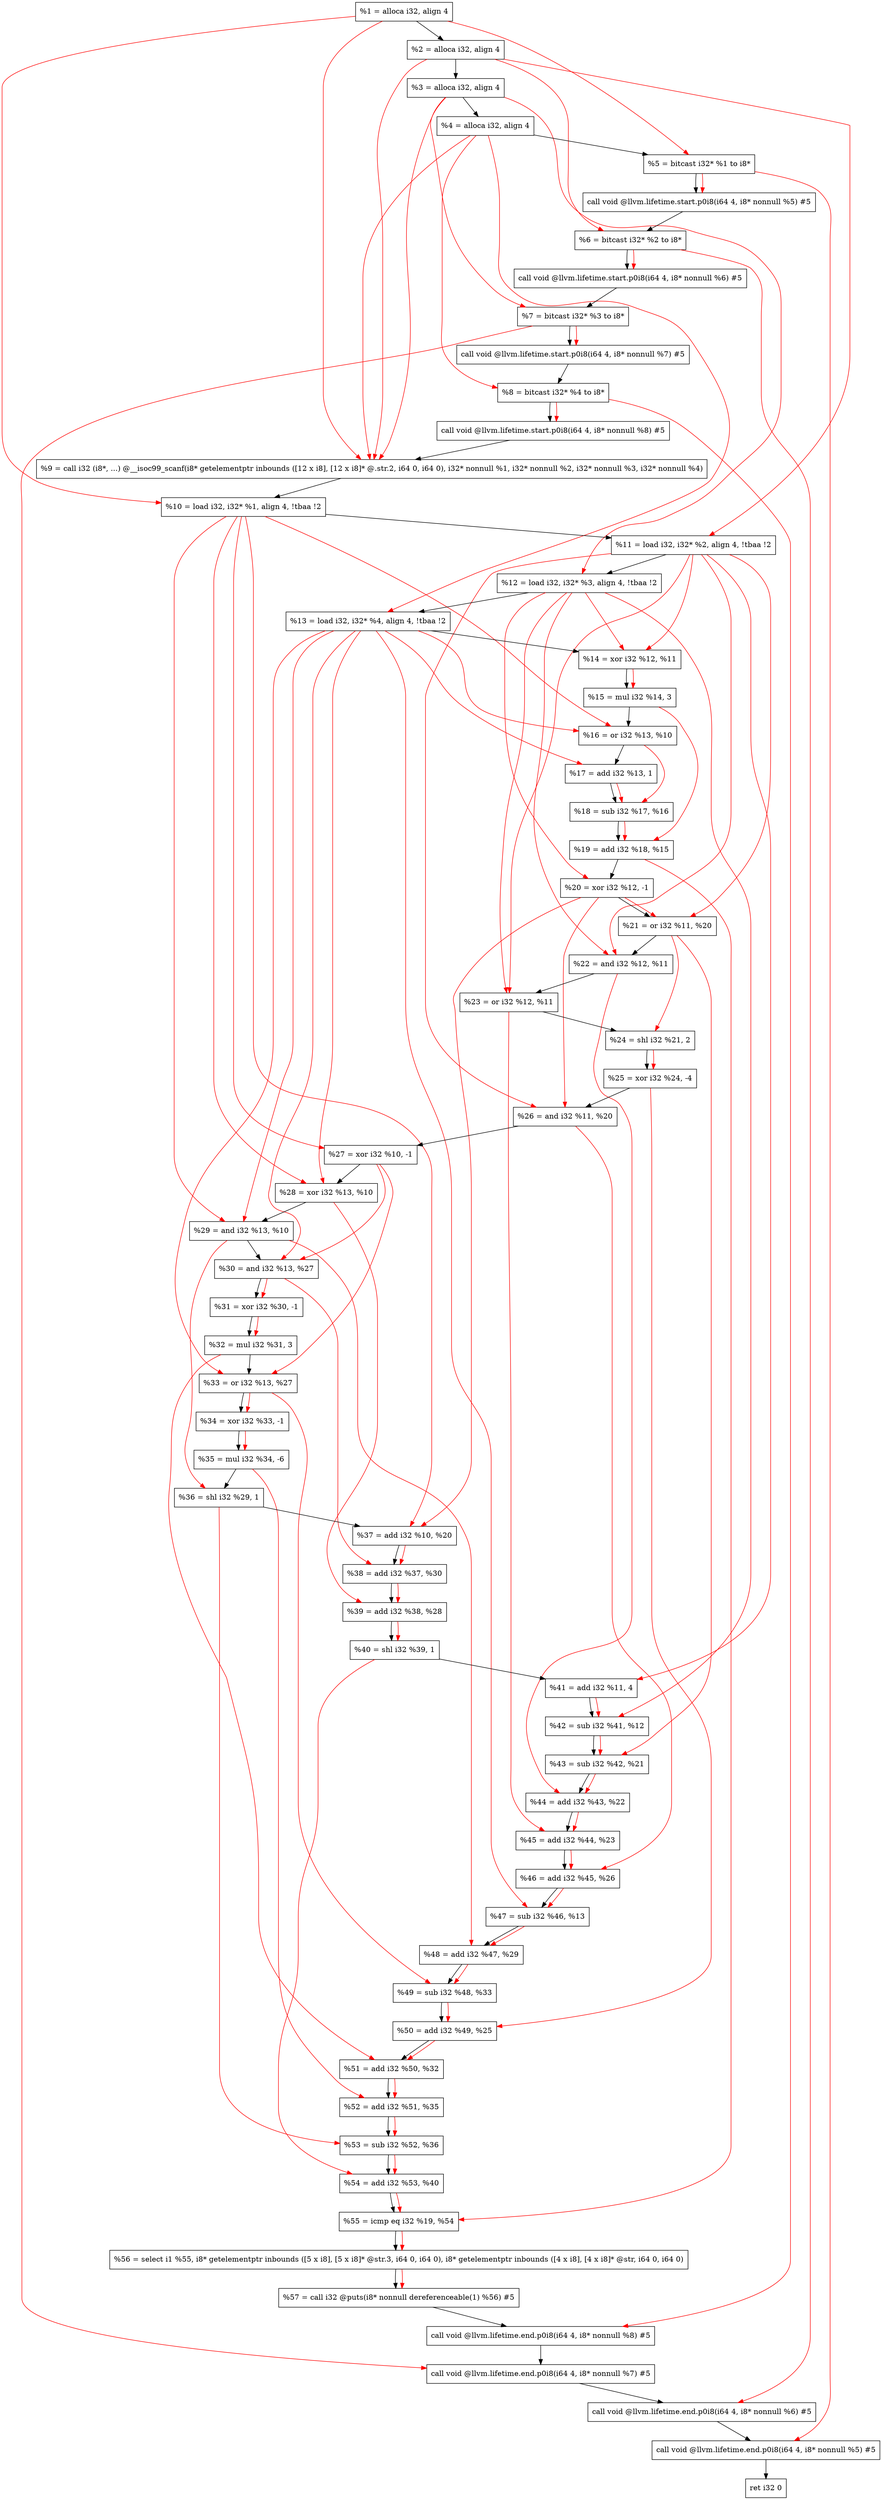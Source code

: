 digraph "DFG for'main' function" {
	Node0x1c45e68[shape=record, label="  %1 = alloca i32, align 4"];
	Node0x1c45ee8[shape=record, label="  %2 = alloca i32, align 4"];
	Node0x1c45f78[shape=record, label="  %3 = alloca i32, align 4"];
	Node0x1c45fd8[shape=record, label="  %4 = alloca i32, align 4"];
	Node0x1c46088[shape=record, label="  %5 = bitcast i32* %1 to i8*"];
	Node0x1c464b8[shape=record, label="  call void @llvm.lifetime.start.p0i8(i64 4, i8* nonnull %5) #5"];
	Node0x1c46598[shape=record, label="  %6 = bitcast i32* %2 to i8*"];
	Node0x1c46698[shape=record, label="  call void @llvm.lifetime.start.p0i8(i64 4, i8* nonnull %6) #5"];
	Node0x1c46758[shape=record, label="  %7 = bitcast i32* %3 to i8*"];
	Node0x1c46808[shape=record, label="  call void @llvm.lifetime.start.p0i8(i64 4, i8* nonnull %7) #5"];
	Node0x1c468c8[shape=record, label="  %8 = bitcast i32* %4 to i8*"];
	Node0x1c46978[shape=record, label="  call void @llvm.lifetime.start.p0i8(i64 4, i8* nonnull %8) #5"];
	Node0x1c40bd0[shape=record, label="  %9 = call i32 (i8*, ...) @__isoc99_scanf(i8* getelementptr inbounds ([12 x i8], [12 x i8]* @.str.2, i64 0, i64 0), i32* nonnull %1, i32* nonnull %2, i32* nonnull %3, i32* nonnull %4)"];
	Node0x1c46b78[shape=record, label="  %10 = load i32, i32* %1, align 4, !tbaa !2"];
	Node0x1c47ae8[shape=record, label="  %11 = load i32, i32* %2, align 4, !tbaa !2"];
	Node0x1c48158[shape=record, label="  %12 = load i32, i32* %3, align 4, !tbaa !2"];
	Node0x1c481b8[shape=record, label="  %13 = load i32, i32* %4, align 4, !tbaa !2"];
	Node0x1c48230[shape=record, label="  %14 = xor i32 %12, %11"];
	Node0x1c482a0[shape=record, label="  %15 = mul i32 %14, 3"];
	Node0x1c48310[shape=record, label="  %16 = or i32 %13, %10"];
	Node0x1c48380[shape=record, label="  %17 = add i32 %13, 1"];
	Node0x1c483f0[shape=record, label="  %18 = sub i32 %17, %16"];
	Node0x1c48460[shape=record, label="  %19 = add i32 %18, %15"];
	Node0x1c484d0[shape=record, label="  %20 = xor i32 %12, -1"];
	Node0x1c48540[shape=record, label="  %21 = or i32 %11, %20"];
	Node0x1c485b0[shape=record, label="  %22 = and i32 %12, %11"];
	Node0x1c48620[shape=record, label="  %23 = or i32 %12, %11"];
	Node0x1c48690[shape=record, label="  %24 = shl i32 %21, 2"];
	Node0x1c48700[shape=record, label="  %25 = xor i32 %24, -4"];
	Node0x1c48770[shape=record, label="  %26 = and i32 %11, %20"];
	Node0x1c487e0[shape=record, label="  %27 = xor i32 %10, -1"];
	Node0x1c48850[shape=record, label="  %28 = xor i32 %13, %10"];
	Node0x1c488c0[shape=record, label="  %29 = and i32 %13, %10"];
	Node0x1c48930[shape=record, label="  %30 = and i32 %13, %27"];
	Node0x1c489a0[shape=record, label="  %31 = xor i32 %30, -1"];
	Node0x1c48a10[shape=record, label="  %32 = mul i32 %31, 3"];
	Node0x1c48a80[shape=record, label="  %33 = or i32 %13, %27"];
	Node0x1c48af0[shape=record, label="  %34 = xor i32 %33, -1"];
	Node0x1c48b60[shape=record, label="  %35 = mul i32 %34, -6"];
	Node0x1c48bd0[shape=record, label="  %36 = shl i32 %29, 1"];
	Node0x1c48c40[shape=record, label="  %37 = add i32 %10, %20"];
	Node0x1c48cb0[shape=record, label="  %38 = add i32 %37, %30"];
	Node0x1c48d20[shape=record, label="  %39 = add i32 %38, %28"];
	Node0x1c48d90[shape=record, label="  %40 = shl i32 %39, 1"];
	Node0x1c48e00[shape=record, label="  %41 = add i32 %11, 4"];
	Node0x1c48e70[shape=record, label="  %42 = sub i32 %41, %12"];
	Node0x1c48ee0[shape=record, label="  %43 = sub i32 %42, %21"];
	Node0x1c48f50[shape=record, label="  %44 = add i32 %43, %22"];
	Node0x1c48fc0[shape=record, label="  %45 = add i32 %44, %23"];
	Node0x1c49030[shape=record, label="  %46 = add i32 %45, %26"];
	Node0x1c490a0[shape=record, label="  %47 = sub i32 %46, %13"];
	Node0x1c49110[shape=record, label="  %48 = add i32 %47, %29"];
	Node0x1c49180[shape=record, label="  %49 = sub i32 %48, %33"];
	Node0x1c491f0[shape=record, label="  %50 = add i32 %49, %25"];
	Node0x1c49260[shape=record, label="  %51 = add i32 %50, %32"];
	Node0x1c492d0[shape=record, label="  %52 = add i32 %51, %35"];
	Node0x1c49340[shape=record, label="  %53 = sub i32 %52, %36"];
	Node0x1c493b0[shape=record, label="  %54 = add i32 %53, %40"];
	Node0x1c49420[shape=record, label="  %55 = icmp eq i32 %19, %54"];
	Node0x1be58b8[shape=record, label="  %56 = select i1 %55, i8* getelementptr inbounds ([5 x i8], [5 x i8]* @str.3, i64 0, i64 0), i8* getelementptr inbounds ([4 x i8], [4 x i8]* @str, i64 0, i64 0)"];
	Node0x1c494b0[shape=record, label="  %57 = call i32 @puts(i8* nonnull dereferenceable(1) %56) #5"];
	Node0x1c49758[shape=record, label="  call void @llvm.lifetime.end.p0i8(i64 4, i8* nonnull %8) #5"];
	Node0x1c498b8[shape=record, label="  call void @llvm.lifetime.end.p0i8(i64 4, i8* nonnull %7) #5"];
	Node0x1c499c8[shape=record, label="  call void @llvm.lifetime.end.p0i8(i64 4, i8* nonnull %6) #5"];
	Node0x1c49ad8[shape=record, label="  call void @llvm.lifetime.end.p0i8(i64 4, i8* nonnull %5) #5"];
	Node0x1c49b98[shape=record, label="  ret i32 0"];
	Node0x1c45e68 -> Node0x1c45ee8;
	Node0x1c45ee8 -> Node0x1c45f78;
	Node0x1c45f78 -> Node0x1c45fd8;
	Node0x1c45fd8 -> Node0x1c46088;
	Node0x1c46088 -> Node0x1c464b8;
	Node0x1c464b8 -> Node0x1c46598;
	Node0x1c46598 -> Node0x1c46698;
	Node0x1c46698 -> Node0x1c46758;
	Node0x1c46758 -> Node0x1c46808;
	Node0x1c46808 -> Node0x1c468c8;
	Node0x1c468c8 -> Node0x1c46978;
	Node0x1c46978 -> Node0x1c40bd0;
	Node0x1c40bd0 -> Node0x1c46b78;
	Node0x1c46b78 -> Node0x1c47ae8;
	Node0x1c47ae8 -> Node0x1c48158;
	Node0x1c48158 -> Node0x1c481b8;
	Node0x1c481b8 -> Node0x1c48230;
	Node0x1c48230 -> Node0x1c482a0;
	Node0x1c482a0 -> Node0x1c48310;
	Node0x1c48310 -> Node0x1c48380;
	Node0x1c48380 -> Node0x1c483f0;
	Node0x1c483f0 -> Node0x1c48460;
	Node0x1c48460 -> Node0x1c484d0;
	Node0x1c484d0 -> Node0x1c48540;
	Node0x1c48540 -> Node0x1c485b0;
	Node0x1c485b0 -> Node0x1c48620;
	Node0x1c48620 -> Node0x1c48690;
	Node0x1c48690 -> Node0x1c48700;
	Node0x1c48700 -> Node0x1c48770;
	Node0x1c48770 -> Node0x1c487e0;
	Node0x1c487e0 -> Node0x1c48850;
	Node0x1c48850 -> Node0x1c488c0;
	Node0x1c488c0 -> Node0x1c48930;
	Node0x1c48930 -> Node0x1c489a0;
	Node0x1c489a0 -> Node0x1c48a10;
	Node0x1c48a10 -> Node0x1c48a80;
	Node0x1c48a80 -> Node0x1c48af0;
	Node0x1c48af0 -> Node0x1c48b60;
	Node0x1c48b60 -> Node0x1c48bd0;
	Node0x1c48bd0 -> Node0x1c48c40;
	Node0x1c48c40 -> Node0x1c48cb0;
	Node0x1c48cb0 -> Node0x1c48d20;
	Node0x1c48d20 -> Node0x1c48d90;
	Node0x1c48d90 -> Node0x1c48e00;
	Node0x1c48e00 -> Node0x1c48e70;
	Node0x1c48e70 -> Node0x1c48ee0;
	Node0x1c48ee0 -> Node0x1c48f50;
	Node0x1c48f50 -> Node0x1c48fc0;
	Node0x1c48fc0 -> Node0x1c49030;
	Node0x1c49030 -> Node0x1c490a0;
	Node0x1c490a0 -> Node0x1c49110;
	Node0x1c49110 -> Node0x1c49180;
	Node0x1c49180 -> Node0x1c491f0;
	Node0x1c491f0 -> Node0x1c49260;
	Node0x1c49260 -> Node0x1c492d0;
	Node0x1c492d0 -> Node0x1c49340;
	Node0x1c49340 -> Node0x1c493b0;
	Node0x1c493b0 -> Node0x1c49420;
	Node0x1c49420 -> Node0x1be58b8;
	Node0x1be58b8 -> Node0x1c494b0;
	Node0x1c494b0 -> Node0x1c49758;
	Node0x1c49758 -> Node0x1c498b8;
	Node0x1c498b8 -> Node0x1c499c8;
	Node0x1c499c8 -> Node0x1c49ad8;
	Node0x1c49ad8 -> Node0x1c49b98;
edge [color=red]
	Node0x1c45e68 -> Node0x1c46088;
	Node0x1c46088 -> Node0x1c464b8;
	Node0x1c45ee8 -> Node0x1c46598;
	Node0x1c46598 -> Node0x1c46698;
	Node0x1c45f78 -> Node0x1c46758;
	Node0x1c46758 -> Node0x1c46808;
	Node0x1c45fd8 -> Node0x1c468c8;
	Node0x1c468c8 -> Node0x1c46978;
	Node0x1c45e68 -> Node0x1c40bd0;
	Node0x1c45ee8 -> Node0x1c40bd0;
	Node0x1c45f78 -> Node0x1c40bd0;
	Node0x1c45fd8 -> Node0x1c40bd0;
	Node0x1c45e68 -> Node0x1c46b78;
	Node0x1c45ee8 -> Node0x1c47ae8;
	Node0x1c45f78 -> Node0x1c48158;
	Node0x1c45fd8 -> Node0x1c481b8;
	Node0x1c48158 -> Node0x1c48230;
	Node0x1c47ae8 -> Node0x1c48230;
	Node0x1c48230 -> Node0x1c482a0;
	Node0x1c481b8 -> Node0x1c48310;
	Node0x1c46b78 -> Node0x1c48310;
	Node0x1c481b8 -> Node0x1c48380;
	Node0x1c48380 -> Node0x1c483f0;
	Node0x1c48310 -> Node0x1c483f0;
	Node0x1c483f0 -> Node0x1c48460;
	Node0x1c482a0 -> Node0x1c48460;
	Node0x1c48158 -> Node0x1c484d0;
	Node0x1c47ae8 -> Node0x1c48540;
	Node0x1c484d0 -> Node0x1c48540;
	Node0x1c48158 -> Node0x1c485b0;
	Node0x1c47ae8 -> Node0x1c485b0;
	Node0x1c48158 -> Node0x1c48620;
	Node0x1c47ae8 -> Node0x1c48620;
	Node0x1c48540 -> Node0x1c48690;
	Node0x1c48690 -> Node0x1c48700;
	Node0x1c47ae8 -> Node0x1c48770;
	Node0x1c484d0 -> Node0x1c48770;
	Node0x1c46b78 -> Node0x1c487e0;
	Node0x1c481b8 -> Node0x1c48850;
	Node0x1c46b78 -> Node0x1c48850;
	Node0x1c481b8 -> Node0x1c488c0;
	Node0x1c46b78 -> Node0x1c488c0;
	Node0x1c481b8 -> Node0x1c48930;
	Node0x1c487e0 -> Node0x1c48930;
	Node0x1c48930 -> Node0x1c489a0;
	Node0x1c489a0 -> Node0x1c48a10;
	Node0x1c481b8 -> Node0x1c48a80;
	Node0x1c487e0 -> Node0x1c48a80;
	Node0x1c48a80 -> Node0x1c48af0;
	Node0x1c48af0 -> Node0x1c48b60;
	Node0x1c488c0 -> Node0x1c48bd0;
	Node0x1c46b78 -> Node0x1c48c40;
	Node0x1c484d0 -> Node0x1c48c40;
	Node0x1c48c40 -> Node0x1c48cb0;
	Node0x1c48930 -> Node0x1c48cb0;
	Node0x1c48cb0 -> Node0x1c48d20;
	Node0x1c48850 -> Node0x1c48d20;
	Node0x1c48d20 -> Node0x1c48d90;
	Node0x1c47ae8 -> Node0x1c48e00;
	Node0x1c48e00 -> Node0x1c48e70;
	Node0x1c48158 -> Node0x1c48e70;
	Node0x1c48e70 -> Node0x1c48ee0;
	Node0x1c48540 -> Node0x1c48ee0;
	Node0x1c48ee0 -> Node0x1c48f50;
	Node0x1c485b0 -> Node0x1c48f50;
	Node0x1c48f50 -> Node0x1c48fc0;
	Node0x1c48620 -> Node0x1c48fc0;
	Node0x1c48fc0 -> Node0x1c49030;
	Node0x1c48770 -> Node0x1c49030;
	Node0x1c49030 -> Node0x1c490a0;
	Node0x1c481b8 -> Node0x1c490a0;
	Node0x1c490a0 -> Node0x1c49110;
	Node0x1c488c0 -> Node0x1c49110;
	Node0x1c49110 -> Node0x1c49180;
	Node0x1c48a80 -> Node0x1c49180;
	Node0x1c49180 -> Node0x1c491f0;
	Node0x1c48700 -> Node0x1c491f0;
	Node0x1c491f0 -> Node0x1c49260;
	Node0x1c48a10 -> Node0x1c49260;
	Node0x1c49260 -> Node0x1c492d0;
	Node0x1c48b60 -> Node0x1c492d0;
	Node0x1c492d0 -> Node0x1c49340;
	Node0x1c48bd0 -> Node0x1c49340;
	Node0x1c49340 -> Node0x1c493b0;
	Node0x1c48d90 -> Node0x1c493b0;
	Node0x1c48460 -> Node0x1c49420;
	Node0x1c493b0 -> Node0x1c49420;
	Node0x1c49420 -> Node0x1be58b8;
	Node0x1be58b8 -> Node0x1c494b0;
	Node0x1c468c8 -> Node0x1c49758;
	Node0x1c46758 -> Node0x1c498b8;
	Node0x1c46598 -> Node0x1c499c8;
	Node0x1c46088 -> Node0x1c49ad8;
}
